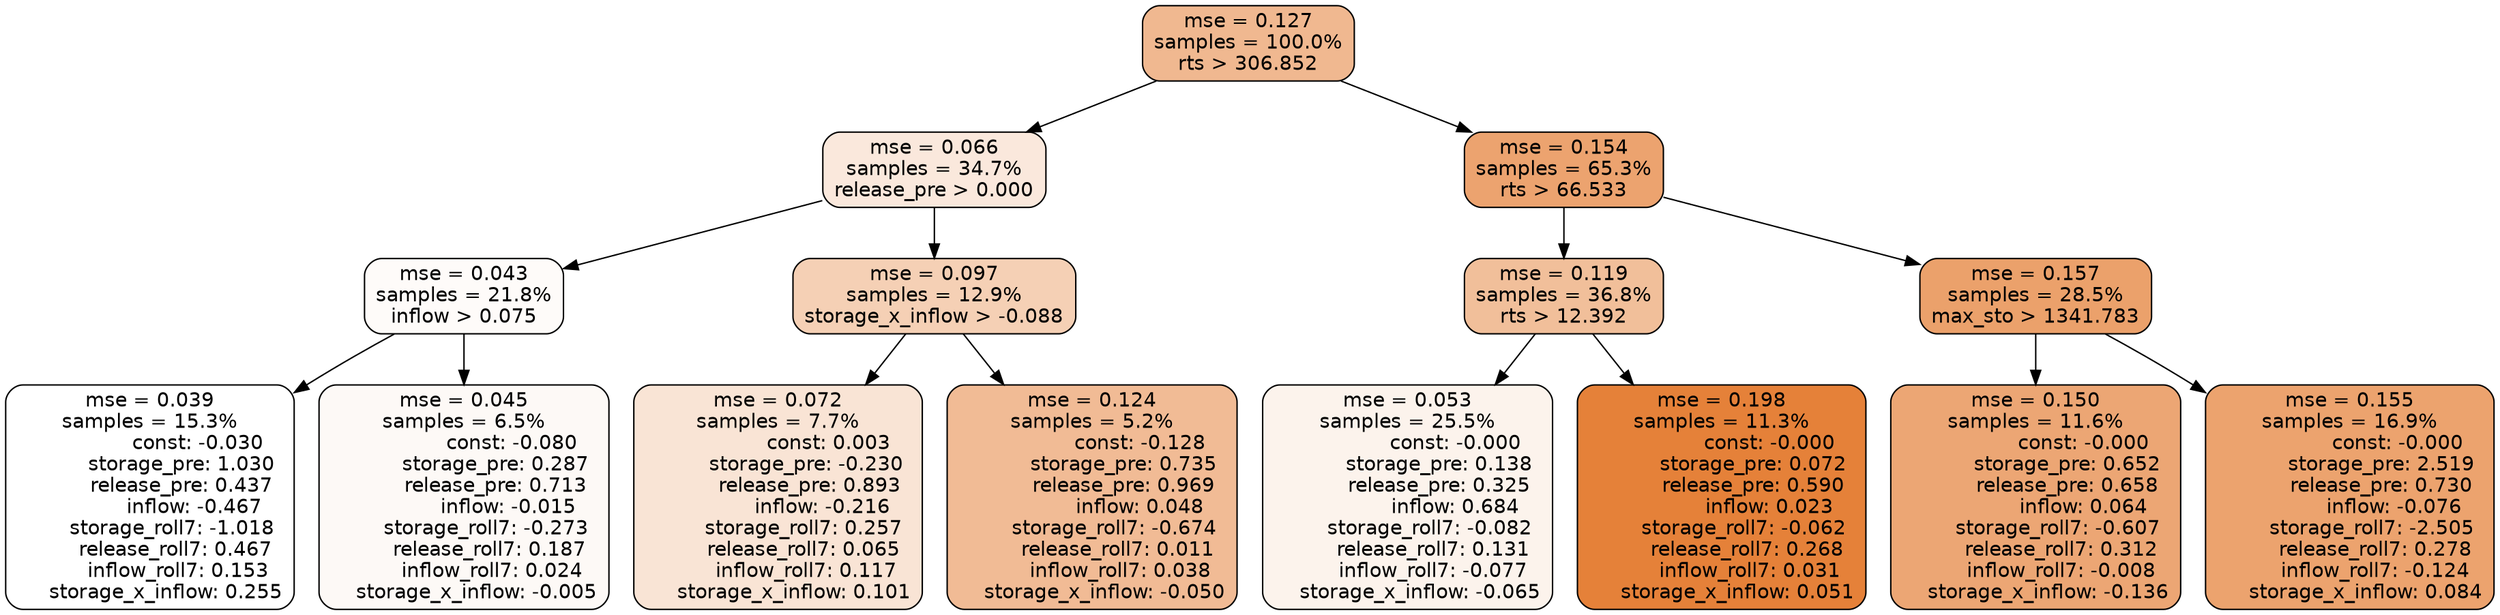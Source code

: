 digraph tree {
node [shape=rectangle, style="filled, rounded", color="black", fontname=helvetica] ;
edge [fontname=helvetica] ;
	"0" [label="mse = 0.127
samples = 100.0%
rts > 306.852", fillcolor="#f0b890"]
	"8" [label="mse = 0.066
samples = 34.7%
release_pre > 0.000", fillcolor="#fae8dc"]
	"1" [label="mse = 0.154
samples = 65.3%
rts > 66.533", fillcolor="#eca36f"]
	"9" [label="mse = 0.043
samples = 21.8%
inflow > 0.075", fillcolor="#fefbf9"]
	"12" [label="mse = 0.097
samples = 12.9%
storage_x_inflow > -0.088", fillcolor="#f5d0b5"]
	"2" [label="mse = 0.119
samples = 36.8%
rts > 12.392", fillcolor="#f1bf9a"]
	"5" [label="mse = 0.157
samples = 28.5%
max_sto > 1341.783", fillcolor="#eba16b"]
	"10" [label="mse = 0.039
samples = 15.3%
               const: -0.030
          storage_pre: 1.030
          release_pre: 0.437
              inflow: -0.467
       storage_roll7: -1.018
        release_roll7: 0.467
         inflow_roll7: 0.153
     storage_x_inflow: 0.255", fillcolor="#ffffff"]
	"11" [label="mse = 0.045
samples = 6.5%
               const: -0.080
          storage_pre: 0.287
          release_pre: 0.713
              inflow: -0.015
       storage_roll7: -0.273
        release_roll7: 0.187
         inflow_roll7: 0.024
    storage_x_inflow: -0.005", fillcolor="#fdf9f6"]
	"13" [label="mse = 0.072
samples = 7.7%
                const: 0.003
         storage_pre: -0.230
          release_pre: 0.893
              inflow: -0.216
        storage_roll7: 0.257
        release_roll7: 0.065
         inflow_roll7: 0.117
     storage_x_inflow: 0.101", fillcolor="#f9e4d5"]
	"14" [label="mse = 0.124
samples = 5.2%
               const: -0.128
          storage_pre: 0.735
          release_pre: 0.969
               inflow: 0.048
       storage_roll7: -0.674
        release_roll7: 0.011
         inflow_roll7: 0.038
    storage_x_inflow: -0.050", fillcolor="#f1bb95"]
	"3" [label="mse = 0.053
samples = 25.5%
               const: -0.000
          storage_pre: 0.138
          release_pre: 0.325
               inflow: 0.684
       storage_roll7: -0.082
        release_roll7: 0.131
        inflow_roll7: -0.077
    storage_x_inflow: -0.065", fillcolor="#fcf3ec"]
	"4" [label="mse = 0.198
samples = 11.3%
               const: -0.000
          storage_pre: 0.072
          release_pre: 0.590
               inflow: 0.023
       storage_roll7: -0.062
        release_roll7: 0.268
         inflow_roll7: 0.031
     storage_x_inflow: 0.051", fillcolor="#e58139"]
	"7" [label="mse = 0.150
samples = 11.6%
               const: -0.000
          storage_pre: 0.652
          release_pre: 0.658
               inflow: 0.064
       storage_roll7: -0.607
        release_roll7: 0.312
        inflow_roll7: -0.008
    storage_x_inflow: -0.136", fillcolor="#eca674"]
	"6" [label="mse = 0.155
samples = 16.9%
               const: -0.000
          storage_pre: 2.519
          release_pre: 0.730
              inflow: -0.076
       storage_roll7: -2.505
        release_roll7: 0.278
        inflow_roll7: -0.124
     storage_x_inflow: 0.084", fillcolor="#eca36e"]

	"0" -> "1"
	"0" -> "8"
	"8" -> "9"
	"8" -> "12"
	"1" -> "2"
	"1" -> "5"
	"9" -> "10"
	"9" -> "11"
	"12" -> "13"
	"12" -> "14"
	"2" -> "3"
	"2" -> "4"
	"5" -> "6"
	"5" -> "7"
}